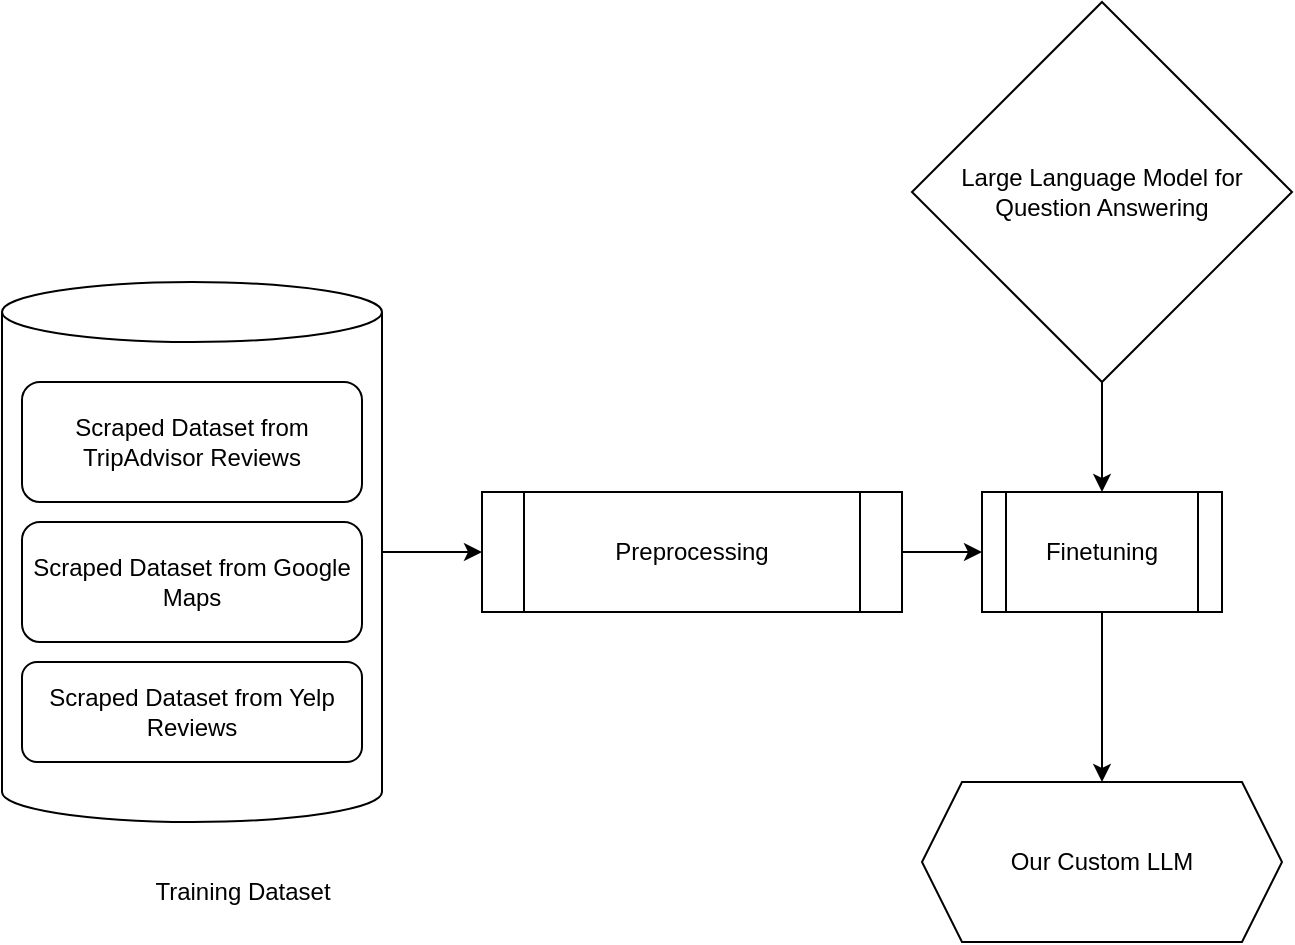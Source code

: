 <mxfile version="24.6.4" type="github">
  <diagram name="Page-1" id="iKAXJZAf1PLXWyzWDuRM">
    <mxGraphModel dx="1167" dy="619" grid="1" gridSize="10" guides="1" tooltips="1" connect="1" arrows="1" fold="1" page="1" pageScale="1" pageWidth="850" pageHeight="1100" math="0" shadow="0">
      <root>
        <mxCell id="0" />
        <mxCell id="1" parent="0" />
        <mxCell id="0VwKaWO4Tse9whwEBI7w-8" value="" style="edgeStyle=orthogonalEdgeStyle;rounded=0;orthogonalLoop=1;jettySize=auto;html=1;" edge="1" parent="1" source="0VwKaWO4Tse9whwEBI7w-4" target="0VwKaWO4Tse9whwEBI7w-6">
          <mxGeometry relative="1" as="geometry" />
        </mxCell>
        <mxCell id="0VwKaWO4Tse9whwEBI7w-4" value="" style="shape=cylinder3;whiteSpace=wrap;html=1;boundedLbl=1;backgroundOutline=1;size=15;" vertex="1" parent="1">
          <mxGeometry x="70" y="200" width="190" height="270" as="geometry" />
        </mxCell>
        <mxCell id="0VwKaWO4Tse9whwEBI7w-1" value="Scraped Dataset from TripAdvisor Reviews" style="rounded=1;whiteSpace=wrap;html=1;" vertex="1" parent="1">
          <mxGeometry x="80" y="250" width="170" height="60" as="geometry" />
        </mxCell>
        <mxCell id="0VwKaWO4Tse9whwEBI7w-2" value="Scraped Dataset from Yelp Reviews" style="rounded=1;whiteSpace=wrap;html=1;" vertex="1" parent="1">
          <mxGeometry x="80" y="390" width="170" height="50" as="geometry" />
        </mxCell>
        <mxCell id="0VwKaWO4Tse9whwEBI7w-3" value="Scraped Dataset from Google Maps" style="rounded=1;whiteSpace=wrap;html=1;" vertex="1" parent="1">
          <mxGeometry x="80" y="320" width="170" height="60" as="geometry" />
        </mxCell>
        <mxCell id="0VwKaWO4Tse9whwEBI7w-5" value="Training Dataset" style="text;html=1;align=center;verticalAlign=middle;resizable=0;points=[];autosize=1;strokeColor=none;fillColor=none;" vertex="1" parent="1">
          <mxGeometry x="135" y="490" width="110" height="30" as="geometry" />
        </mxCell>
        <mxCell id="0VwKaWO4Tse9whwEBI7w-15" value="" style="edgeStyle=orthogonalEdgeStyle;rounded=0;orthogonalLoop=1;jettySize=auto;html=1;" edge="1" parent="1" source="0VwKaWO4Tse9whwEBI7w-6" target="0VwKaWO4Tse9whwEBI7w-13">
          <mxGeometry relative="1" as="geometry" />
        </mxCell>
        <mxCell id="0VwKaWO4Tse9whwEBI7w-6" value="Preprocessing" style="shape=process;whiteSpace=wrap;html=1;backgroundOutline=1;" vertex="1" parent="1">
          <mxGeometry x="310" y="305" width="210" height="60" as="geometry" />
        </mxCell>
        <mxCell id="0VwKaWO4Tse9whwEBI7w-11" style="edgeStyle=orthogonalEdgeStyle;rounded=0;orthogonalLoop=1;jettySize=auto;html=1;" edge="1" parent="1" source="0VwKaWO4Tse9whwEBI7w-13" target="0VwKaWO4Tse9whwEBI7w-10">
          <mxGeometry relative="1" as="geometry" />
        </mxCell>
        <mxCell id="0VwKaWO4Tse9whwEBI7w-9" value="Large Language Model for Question Answering" style="rhombus;whiteSpace=wrap;html=1;" vertex="1" parent="1">
          <mxGeometry x="525" y="60" width="190" height="190" as="geometry" />
        </mxCell>
        <mxCell id="0VwKaWO4Tse9whwEBI7w-10" value="Our Custom LLM" style="shape=hexagon;perimeter=hexagonPerimeter2;whiteSpace=wrap;html=1;fixedSize=1;" vertex="1" parent="1">
          <mxGeometry x="530" y="450" width="180" height="80" as="geometry" />
        </mxCell>
        <mxCell id="0VwKaWO4Tse9whwEBI7w-14" value="" style="edgeStyle=orthogonalEdgeStyle;rounded=0;orthogonalLoop=1;jettySize=auto;html=1;" edge="1" parent="1" source="0VwKaWO4Tse9whwEBI7w-9" target="0VwKaWO4Tse9whwEBI7w-13">
          <mxGeometry relative="1" as="geometry">
            <mxPoint x="625" y="250" as="sourcePoint" />
            <mxPoint x="625" y="480" as="targetPoint" />
          </mxGeometry>
        </mxCell>
        <mxCell id="0VwKaWO4Tse9whwEBI7w-13" value="Finetuning" style="shape=process;whiteSpace=wrap;html=1;backgroundOutline=1;" vertex="1" parent="1">
          <mxGeometry x="560" y="305" width="120" height="60" as="geometry" />
        </mxCell>
      </root>
    </mxGraphModel>
  </diagram>
</mxfile>
